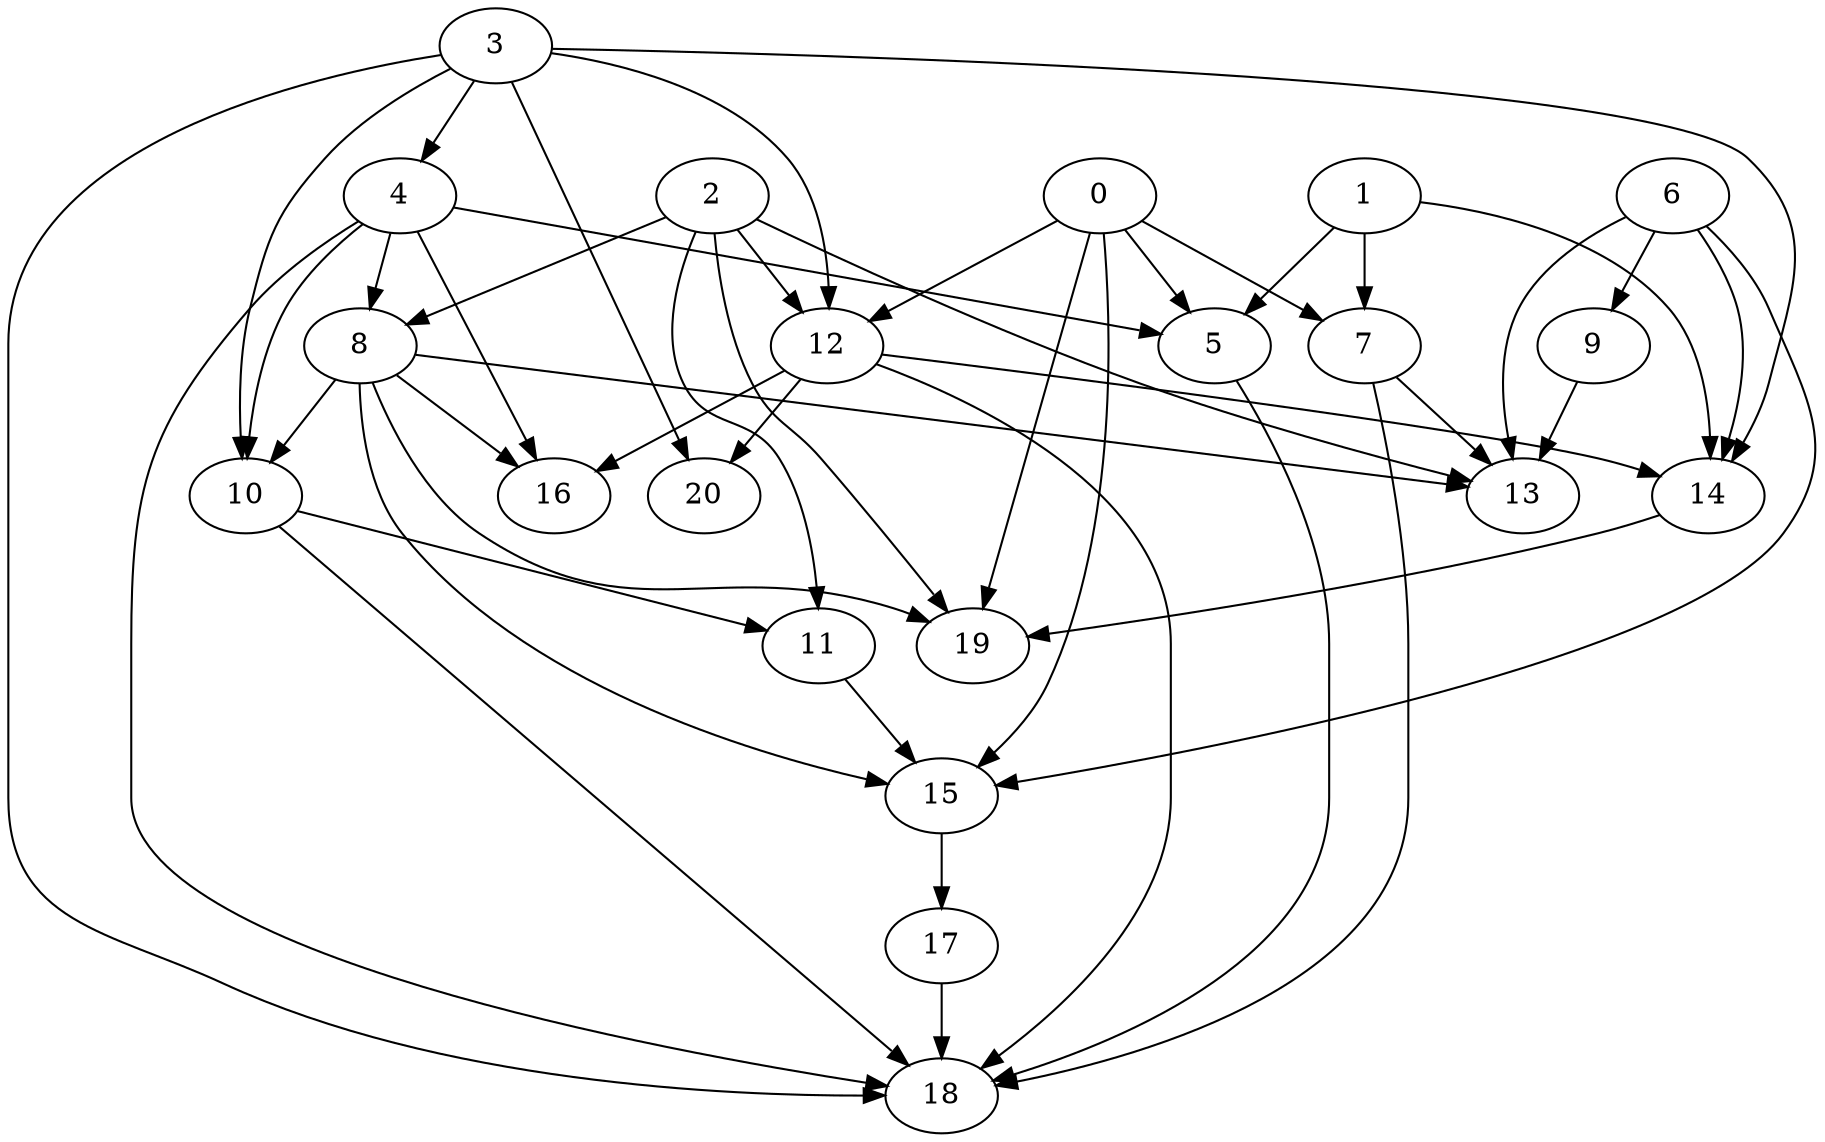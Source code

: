 digraph "Random_Nodes_21_Density_2.24_CCR_1.00_WeightType_Random" {
	graph ["Duplicate states"=0,
		GraphType=Random,
		"Max states in OPEN"=0,
		Modes="120000ms; topo-ordered tasks, ; Pruning: task equivalence, fixed order ready list, ; F-value: ; Optimisation: best schedule length (\
SL) optimisation on equal, ",
		NumberOfTasks=21,
		"Pruned using list schedule length"=300593,
		"States removed from OPEN"=0,
		TargetSystem="Homogeneous-2",
		"Time to schedule (ms)"=1297,
		"Total idle time"=0,
		"Total schedule length"=123,
		"Total sequential time"=246,
		"Total states created"=719068
	];
	3	["Finish time"=8,
		Processor=0,
		"Start time"=0,
		Weight=8];
	4	["Finish time"=21,
		Processor=0,
		"Start time"=8,
		Weight=13];
	3 -> 4	[Weight=7];
	10	["Finish time"=49,
		Processor=0,
		"Start time"=33,
		Weight=16];
	3 -> 10	[Weight=8];
	12	["Finish time"=64,
		Processor=0,
		"Start time"=49,
		Weight=15];
	3 -> 12	[Weight=5];
	14	["Finish time"=98,
		Processor=1,
		"Start time"=90,
		Weight=8];
	3 -> 14	[Weight=2];
	18	["Finish time"=123,
		Processor=1,
		"Start time"=108,
		Weight=15];
	3 -> 18	[Weight=6];
	20	["Finish time"=107,
		Processor=0,
		"Start time"=92,
		Weight=15];
	3 -> 20	[Weight=9];
	8	["Finish time"=33,
		Processor=0,
		"Start time"=21,
		Weight=12];
	4 -> 8	[Weight=6];
	4 -> 10	[Weight=3];
	5	["Finish time"=62,
		Processor=1,
		"Start time"=52,
		Weight=10];
	4 -> 5	[Weight=9];
	16	["Finish time"=123,
		Processor=0,
		"Start time"=107,
		Weight=16];
	4 -> 16	[Weight=2];
	4 -> 18	[Weight=3];
	2	["Finish time"=18,
		Processor=1,
		"Start time"=15,
		Weight=3];
	2 -> 8	[Weight=2];
	11	["Finish time"=69,
		Processor=0,
		"Start time"=64,
		Weight=5];
	2 -> 11	[Weight=5];
	2 -> 12	[Weight=10];
	13	["Finish time"=90,
		Processor=1,
		"Start time"=75,
		Weight=15];
	2 -> 13	[Weight=7];
	19	["Finish time"=108,
		Processor=1,
		"Start time"=98,
		Weight=10];
	2 -> 19	[Weight=6];
	8 -> 10	[Weight=6];
	15	["Finish time"=76,
		Processor=0,
		"Start time"=69,
		Weight=7];
	8 -> 15	[Weight=3];
	8 -> 16	[Weight=5];
	8 -> 13	[Weight=2];
	8 -> 19	[Weight=4];
	10 -> 11	[Weight=4];
	10 -> 18	[Weight=3];
	0	["Finish time"=44,
		Processor=1,
		"Start time"=31,
		Weight=13];
	0 -> 12	[Weight=3];
	0 -> 15	[Weight=7];
	0 -> 5	[Weight=4];
	7	["Finish time"=52,
		Processor=1,
		"Start time"=44,
		Weight=8];
	0 -> 7	[Weight=2];
	0 -> 19	[Weight=6];
	6	["Finish time"=31,
		Processor=1,
		"Start time"=18,
		Weight=13];
	6 -> 15	[Weight=3];
	9	["Finish time"=75,
		Processor=1,
		"Start time"=62,
		Weight=13];
	6 -> 9	[Weight=4];
	6 -> 14	[Weight=2];
	6 -> 13	[Weight=6];
	11 -> 15	[Weight=5];
	1	["Finish time"=15,
		Processor=1,
		"Start time"=0,
		Weight=15];
	1 -> 5	[Weight=5];
	1 -> 7	[Weight=6];
	1 -> 14	[Weight=10];
	12 -> 14	[Weight=3];
	12 -> 16	[Weight=6];
	12 -> 18	[Weight=10];
	12 -> 20	[Weight=2];
	17	["Finish time"=92,
		Processor=0,
		"Start time"=76,
		Weight=16];
	15 -> 17	[Weight=2];
	17 -> 18	[Weight=6];
	9 -> 13	[Weight=7];
	5 -> 18	[Weight=6];
	7 -> 13	[Weight=7];
	7 -> 18	[Weight=8];
	14 -> 19	[Weight=10];
}
